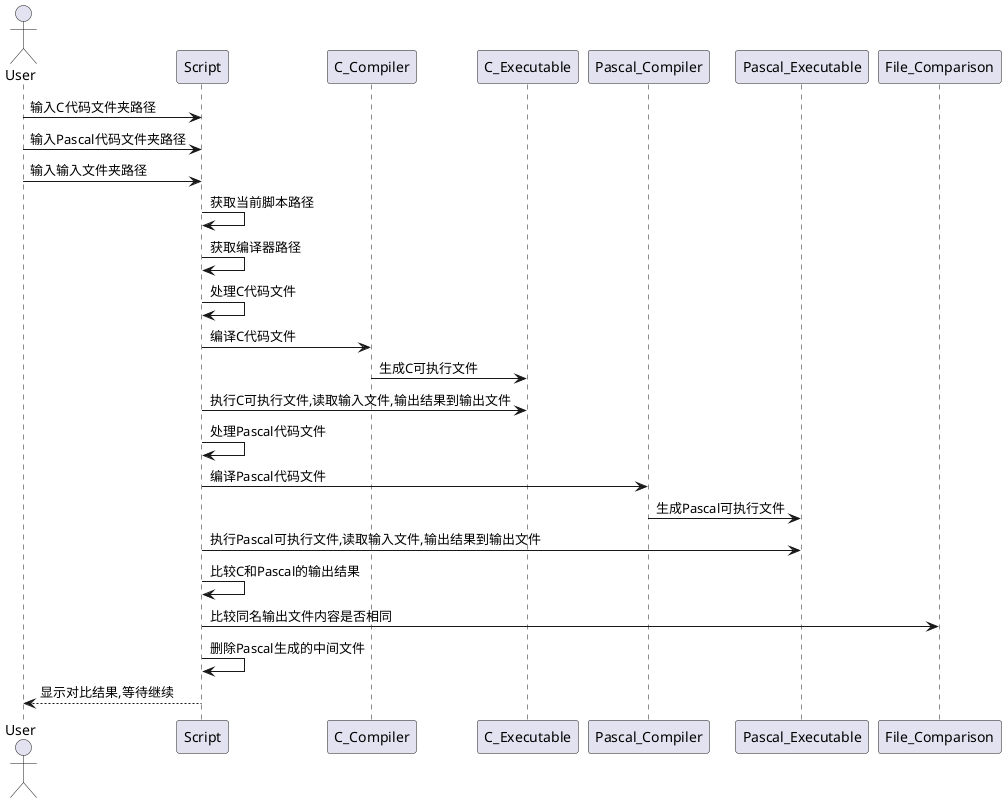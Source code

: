 @startuml

actor User

User -> Script: 输入C代码文件夹路径
User -> Script: 输入Pascal代码文件夹路径
User -> Script: 输入输入文件夹路径

Script -> Script: 获取当前脚本路径
Script -> Script: 获取编译器路径

Script -> Script: 处理C代码文件
    Script -> C_Compiler: 编译C代码文件
    C_Compiler -> C_Executable: 生成C可执行文件
    Script -> C_Executable: 执行C可执行文件,读取输入文件,输出结果到输出文件

Script -> Script: 处理Pascal代码文件
    Script -> Pascal_Compiler: 编译Pascal代码文件
    Pascal_Compiler -> Pascal_Executable: 生成Pascal可执行文件
    Script -> Pascal_Executable: 执行Pascal可执行文件,读取输入文件,输出结果到输出文件

Script -> Script: 比较C和Pascal的输出结果
    Script -> File_Comparison: 比较同名输出文件内容是否相同

Script -> Script: 删除Pascal生成的中间文件

User <-- Script: 显示对比结果,等待继续

@enduml